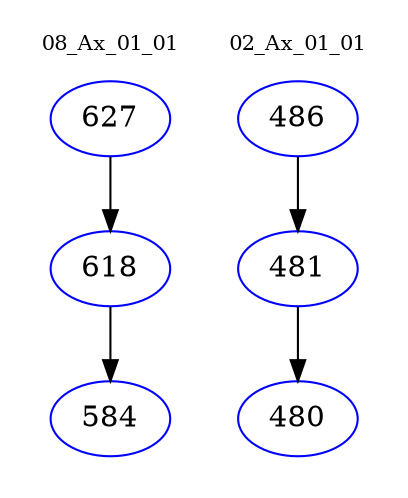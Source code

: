 digraph{
subgraph cluster_0 {
color = white
label = "08_Ax_01_01";
fontsize=10;
T0_627 [label="627", color="blue"]
T0_627 -> T0_618 [color="black"]
T0_618 [label="618", color="blue"]
T0_618 -> T0_584 [color="black"]
T0_584 [label="584", color="blue"]
}
subgraph cluster_1 {
color = white
label = "02_Ax_01_01";
fontsize=10;
T1_486 [label="486", color="blue"]
T1_486 -> T1_481 [color="black"]
T1_481 [label="481", color="blue"]
T1_481 -> T1_480 [color="black"]
T1_480 [label="480", color="blue"]
}
}
